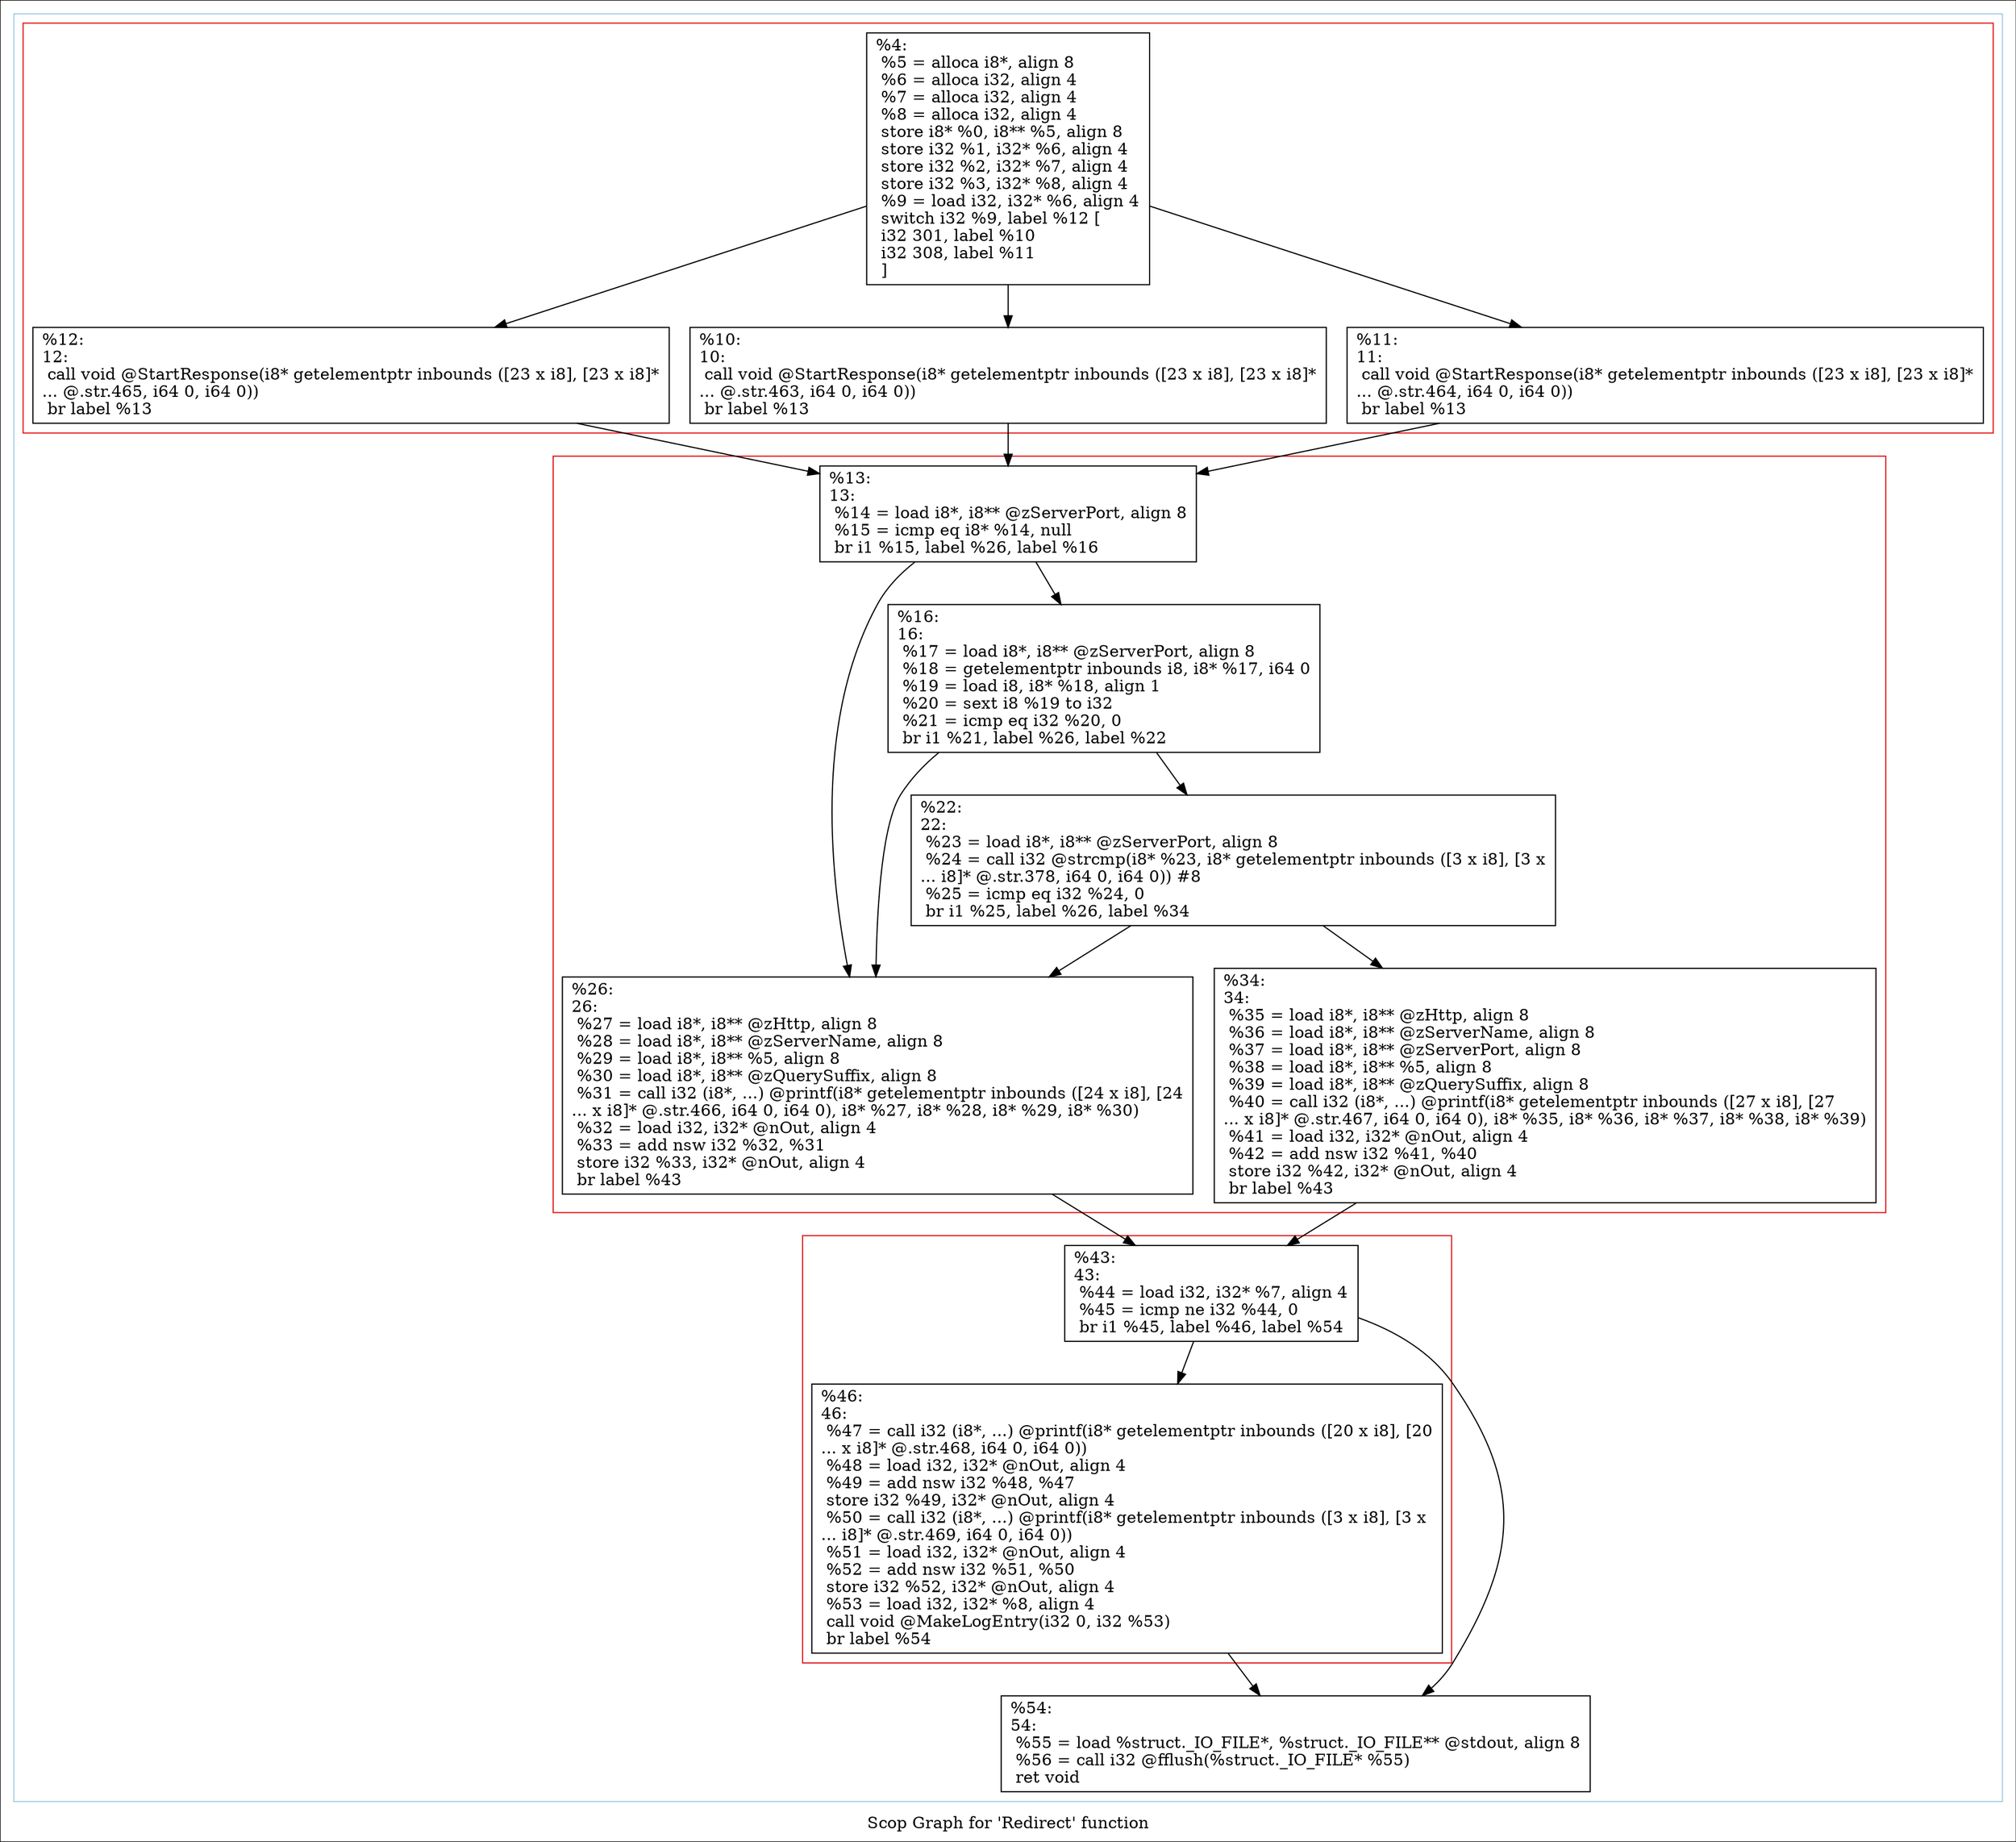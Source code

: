 digraph "Scop Graph for 'Redirect' function" {
	label="Scop Graph for 'Redirect' function";

	Node0x1b9e900 [shape=record,label="{%4:\l  %5 = alloca i8*, align 8\l  %6 = alloca i32, align 4\l  %7 = alloca i32, align 4\l  %8 = alloca i32, align 4\l  store i8* %0, i8** %5, align 8\l  store i32 %1, i32* %6, align 4\l  store i32 %2, i32* %7, align 4\l  store i32 %3, i32* %8, align 4\l  %9 = load i32, i32* %6, align 4\l  switch i32 %9, label %12 [\l    i32 301, label %10\l    i32 308, label %11\l  ]\l}"];
	Node0x1b9e900 -> Node0x1b88600;
	Node0x1b9e900 -> Node0x1b0fd70;
	Node0x1b9e900 -> Node0x1b8f250;
	Node0x1b88600 [shape=record,label="{%12:\l12:                                               \l  call void @StartResponse(i8* getelementptr inbounds ([23 x i8], [23 x i8]*\l... @.str.465, i64 0, i64 0))\l  br label %13\l}"];
	Node0x1b88600 -> Node0x1b7dfc0;
	Node0x1b7dfc0 [shape=record,label="{%13:\l13:                                               \l  %14 = load i8*, i8** @zServerPort, align 8\l  %15 = icmp eq i8* %14, null\l  br i1 %15, label %26, label %16\l}"];
	Node0x1b7dfc0 -> Node0x1b46430;
	Node0x1b7dfc0 -> Node0x1b60960;
	Node0x1b46430 [shape=record,label="{%26:\l26:                                               \l  %27 = load i8*, i8** @zHttp, align 8\l  %28 = load i8*, i8** @zServerName, align 8\l  %29 = load i8*, i8** %5, align 8\l  %30 = load i8*, i8** @zQuerySuffix, align 8\l  %31 = call i32 (i8*, ...) @printf(i8* getelementptr inbounds ([24 x i8], [24\l... x i8]* @.str.466, i64 0, i64 0), i8* %27, i8* %28, i8* %29, i8* %30)\l  %32 = load i32, i32* @nOut, align 4\l  %33 = add nsw i32 %32, %31\l  store i32 %33, i32* @nOut, align 4\l  br label %43\l}"];
	Node0x1b46430 -> Node0x1b95470;
	Node0x1b95470 [shape=record,label="{%43:\l43:                                               \l  %44 = load i32, i32* %7, align 4\l  %45 = icmp ne i32 %44, 0\l  br i1 %45, label %46, label %54\l}"];
	Node0x1b95470 -> Node0x1b96b30;
	Node0x1b95470 -> Node0x1b89220;
	Node0x1b96b30 [shape=record,label="{%46:\l46:                                               \l  %47 = call i32 (i8*, ...) @printf(i8* getelementptr inbounds ([20 x i8], [20\l... x i8]* @.str.468, i64 0, i64 0))\l  %48 = load i32, i32* @nOut, align 4\l  %49 = add nsw i32 %48, %47\l  store i32 %49, i32* @nOut, align 4\l  %50 = call i32 (i8*, ...) @printf(i8* getelementptr inbounds ([3 x i8], [3 x\l... i8]* @.str.469, i64 0, i64 0))\l  %51 = load i32, i32* @nOut, align 4\l  %52 = add nsw i32 %51, %50\l  store i32 %52, i32* @nOut, align 4\l  %53 = load i32, i32* %8, align 4\l  call void @MakeLogEntry(i32 0, i32 %53)\l  br label %54\l}"];
	Node0x1b96b30 -> Node0x1b89220;
	Node0x1b89220 [shape=record,label="{%54:\l54:                                               \l  %55 = load %struct._IO_FILE*, %struct._IO_FILE** @stdout, align 8\l  %56 = call i32 @fflush(%struct._IO_FILE* %55)\l  ret void\l}"];
	Node0x1b60960 [shape=record,label="{%16:\l16:                                               \l  %17 = load i8*, i8** @zServerPort, align 8\l  %18 = getelementptr inbounds i8, i8* %17, i64 0\l  %19 = load i8, i8* %18, align 1\l  %20 = sext i8 %19 to i32\l  %21 = icmp eq i32 %20, 0\l  br i1 %21, label %26, label %22\l}"];
	Node0x1b60960 -> Node0x1b46430;
	Node0x1b60960 -> Node0x1b62bd0;
	Node0x1b62bd0 [shape=record,label="{%22:\l22:                                               \l  %23 = load i8*, i8** @zServerPort, align 8\l  %24 = call i32 @strcmp(i8* %23, i8* getelementptr inbounds ([3 x i8], [3 x\l... i8]* @.str.378, i64 0, i64 0)) #8\l  %25 = icmp eq i32 %24, 0\l  br i1 %25, label %26, label %34\l}"];
	Node0x1b62bd0 -> Node0x1b46430;
	Node0x1b62bd0 -> Node0x1bae530;
	Node0x1bae530 [shape=record,label="{%34:\l34:                                               \l  %35 = load i8*, i8** @zHttp, align 8\l  %36 = load i8*, i8** @zServerName, align 8\l  %37 = load i8*, i8** @zServerPort, align 8\l  %38 = load i8*, i8** %5, align 8\l  %39 = load i8*, i8** @zQuerySuffix, align 8\l  %40 = call i32 (i8*, ...) @printf(i8* getelementptr inbounds ([27 x i8], [27\l... x i8]* @.str.467, i64 0, i64 0), i8* %35, i8* %36, i8* %37, i8* %38, i8* %39)\l  %41 = load i32, i32* @nOut, align 4\l  %42 = add nsw i32 %41, %40\l  store i32 %42, i32* @nOut, align 4\l  br label %43\l}"];
	Node0x1bae530 -> Node0x1b95470;
	Node0x1b0fd70 [shape=record,label="{%10:\l10:                                               \l  call void @StartResponse(i8* getelementptr inbounds ([23 x i8], [23 x i8]*\l... @.str.463, i64 0, i64 0))\l  br label %13\l}"];
	Node0x1b0fd70 -> Node0x1b7dfc0;
	Node0x1b8f250 [shape=record,label="{%11:\l11:                                               \l  call void @StartResponse(i8* getelementptr inbounds ([23 x i8], [23 x i8]*\l... @.str.464, i64 0, i64 0))\l  br label %13\l}"];
	Node0x1b8f250 -> Node0x1b7dfc0;
	colorscheme = "paired12"
        subgraph cluster_0x1bbf120 {
          label = "";
          style = solid;
          color = 1
          subgraph cluster_0x1badb40 {
            label = "";
            style = solid;
            color = 6
            Node0x1b9e900;
            Node0x1b88600;
            Node0x1b0fd70;
            Node0x1b8f250;
          }
          subgraph cluster_0x1b0dcc0 {
            label = "";
            style = solid;
            color = 6
            Node0x1b7dfc0;
            Node0x1b46430;
            Node0x1b60960;
            Node0x1b62bd0;
            Node0x1bae530;
          }
          subgraph cluster_0x1c00e50 {
            label = "";
            style = solid;
            color = 6
            Node0x1b95470;
            Node0x1b96b30;
          }
          Node0x1b89220;
        }
}
